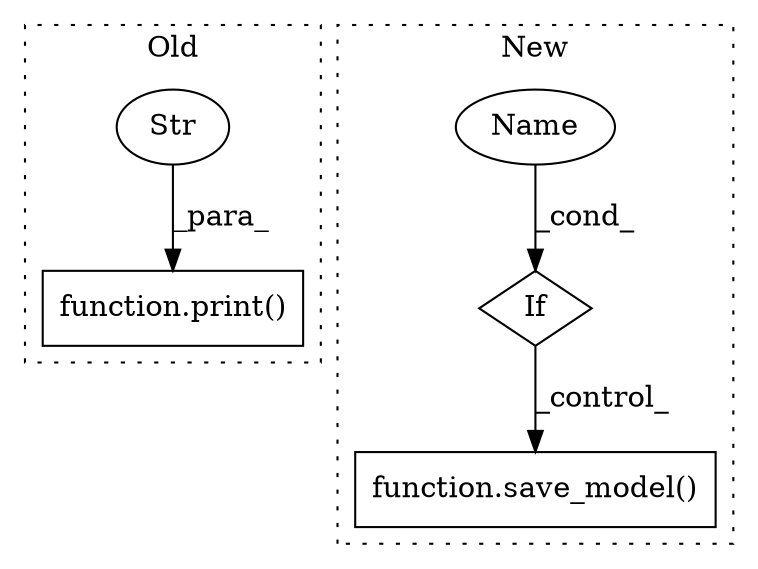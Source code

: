 digraph G {
subgraph cluster0 {
1 [label="function.print()" a="75" s="3094,3120" l="6,1" shape="box"];
3 [label="Str" a="66" s="3100" l="12" shape="ellipse"];
label = "Old";
style="dotted";
}
subgraph cluster1 {
2 [label="function.save_model()" a="75" s="2756,2800" l="11,1" shape="box"];
4 [label="If" a="96" s="2724" l="3" shape="diamond"];
5 [label="Name" a="87" s="2727" l="15" shape="ellipse"];
label = "New";
style="dotted";
}
3 -> 1 [label="_para_"];
4 -> 2 [label="_control_"];
5 -> 4 [label="_cond_"];
}
